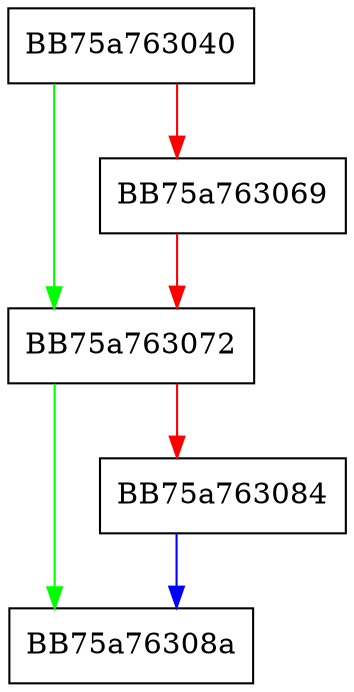 digraph SetCustomCurve {
  node [shape="box"];
  graph [splines=ortho];
  BB75a763040 -> BB75a763072 [color="green"];
  BB75a763040 -> BB75a763069 [color="red"];
  BB75a763069 -> BB75a763072 [color="red"];
  BB75a763072 -> BB75a76308a [color="green"];
  BB75a763072 -> BB75a763084 [color="red"];
  BB75a763084 -> BB75a76308a [color="blue"];
}